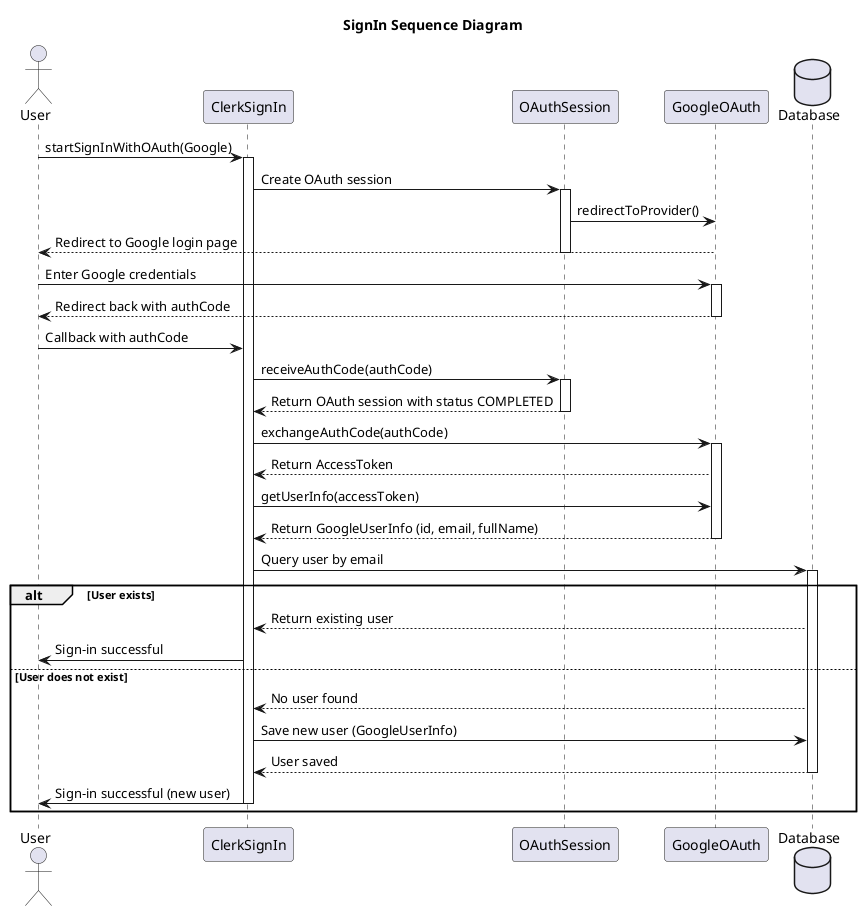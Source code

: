 @startuml SignSequenceDiagram
skinparam classAttributeIconSize 0
Title SignIn Sequence Diagram
'Character	Visibility
'-			private
'#			protected
'~			package private
'+			public

'Extension	<|--	Quan hệ mở rộng từ (là extends hoặc implements nhưng ko có annotations trong code)
'Composition	*--	 Quan hệ gắn kết chặt chẽ : part - of
'Aggregation	o--	Quan hệ liên kết giữa hai thực thể : use, has

' Include các file vào trong file để sử dụng'
    actor "User" as U
participant "ClerkSignIn" as CS
participant "OAuthSession" as OS
participant "GoogleOAuth" as GO
database "Database" as DB

' Người dùng bắt đầu quy trình đăng nhập
U -> CS : startSignInWithOAuth(Google)
activate CS
CS -> OS : Create OAuth session
activate OS
OS -> GO : redirectToProvider()
GO --> U : Redirect to Google login page
deactivate OS

' Người dùng đăng nhập vào Google
U -> GO : Enter Google credentials
activate GO
GO --> U : Redirect back with authCode
deactivate GO

' Hệ thống nhận mã xác thực từ Google
U -> CS : Callback with authCode
CS -> OS : receiveAuthCode(authCode)
activate OS
OS --> CS : Return OAuth session with status COMPLETED
deactivate OS

' Trao đổi mã xác thực để lấy access token
CS -> GO : exchangeAuthCode(authCode)
activate GO
GO --> CS : Return AccessToken

' Lấy thông tin người dùng từ Google
CS -> GO : getUserInfo(accessToken)
GO --> CS : Return GoogleUserInfo (id, email, fullName)
deactivate GO

' Kiểm tra người dùng trong hệ thống
CS -> DB : Query user by email
activate DB
alt User exists
    DB --> CS : Return existing user
    CS -> U : Sign-in successful
else User does not exist
    DB --> CS : No user found
    CS -> DB : Save new user (GoogleUserInfo)
    DB --> CS : User saved
    deactivate DB
    CS -> U : Sign-in successful (new user)
    deactivate CS
end
deactivate DB

deactivate CS

@enduml